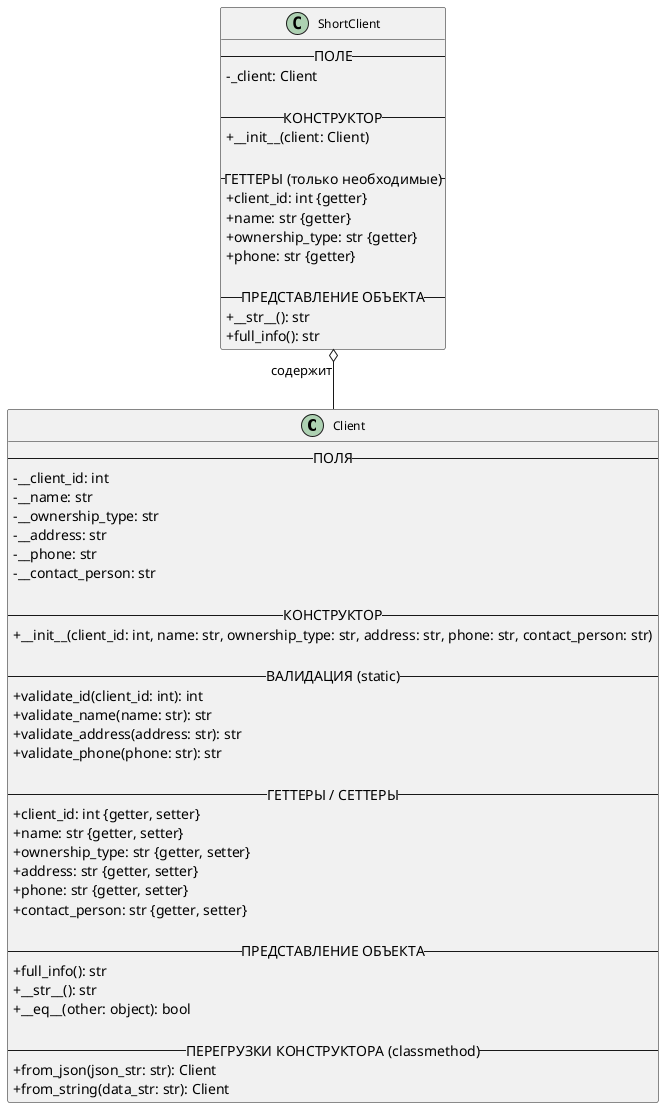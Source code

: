 @startuml myClassASS
skinparam classAttributeIconSize 0
skinparam shadowing false
skinparam linetype ortho
skinparam classFontSize 12
skinparam classFontName "Consolas"

' ========== Базовый класс Client ==========
class Client {
    -- ПОЛЯ --
    - __client_id: int
    - __name: str
    - __ownership_type: str
    - __address: str
    - __phone: str
    - __contact_person: str

    -- КОНСТРУКТОР --
    + __init__(client_id: int, name: str, ownership_type: str, address: str, phone: str, contact_person: str)

    -- ВАЛИДАЦИЯ (static) --
    + validate_id(client_id: int): int
    + validate_name(name: str): str
    + validate_address(address: str): str
    + validate_phone(phone: str): str

    -- ГЕТТЕРЫ / СЕТТЕРЫ --
    + client_id: int {getter, setter}
    + name: str {getter, setter}
    + ownership_type: str {getter, setter}
    + address: str {getter, setter}
    + phone: str {getter, setter}
    + contact_person: str {getter, setter}

    -- ПРЕДСТАВЛЕНИЕ ОБЪЕКТА --
    + full_info(): str
    + __str__(): str
    + __eq__(other: object): bool

    -- ПЕРЕГРУЗКИ КОНСТРУКТОРА (classmethod) --
    + from_json(json_str: str): Client
    + from_string(data_str: str): Client
}

' ========== Класс ShortClient (КОМПОЗИЦИЯ) ==========
class ShortClient {
    -- ПОЛЕ --
    - _client: Client

    -- КОНСТРУКТОР --
    + __init__(client: Client)

    -- ГЕТТЕРЫ (только необходимые) --
    + client_id: int {getter}
    + name: str {getter}
    + ownership_type: str {getter}
    + phone: str {getter}

    -- ПРЕДСТАВЛЕНИЕ ОБЪЕКТА --
    + __str__(): str
    + full_info(): str
}

' ========== КОМПОЗИЦИЯ ==========
ShortClient o-- Client : содержит